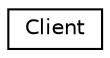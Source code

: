 digraph "Jerarquia Gràfica de la Classe"
{
  edge [fontname="Helvetica",fontsize="10",labelfontname="Helvetica",labelfontsize="10"];
  node [fontname="Helvetica",fontsize="10",shape=record];
  rankdir="LR";
  Node1 [label="Client",height=0.2,width=0.4,color="black", fillcolor="white", style="filled",URL="$classClient.html"];
}
